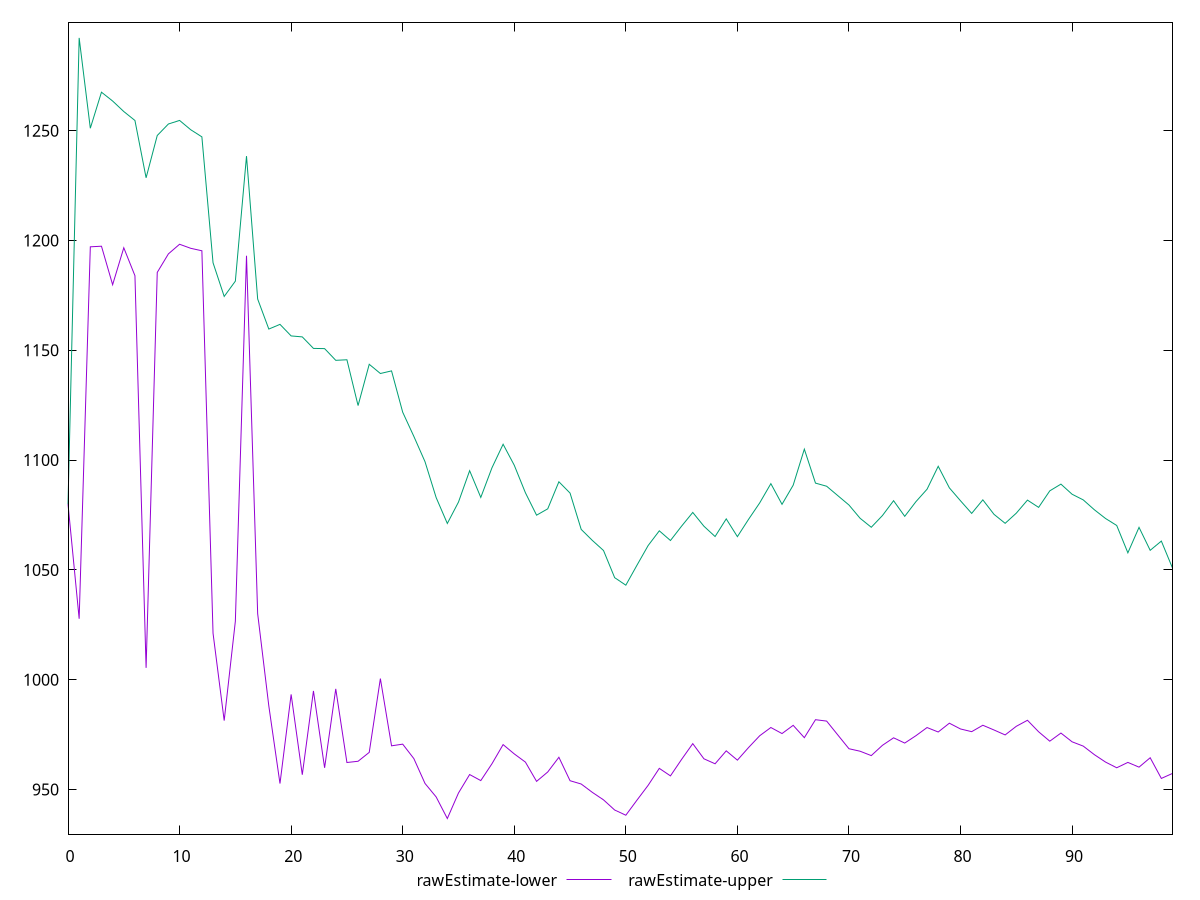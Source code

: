 reset

$rawEstimateLower <<EOF
0 1080
1 1027.773687926446
2 1197.114305083841
3 1197.3849749725503
4 1179.8577670708605
5 1196.678068047864
6 1183.9573141510587
7 1005.4030462239801
8 1185.4657829574503
9 1193.9028062052885
10 1198.2764860794193
11 1196.4348526678066
12 1195.3114207369235
13 1021.1840272946928
14 981.3880488703294
15 1026.6290943149
16 1193.0479721088577
17 1030.1003784541908
18 988.0725123618037
19 952.737810117615
20 993.3201650162964
21 956.7623765492262
22 994.898242330451
23 959.9067927586939
24 995.8348177200473
25 962.3215218382104
26 962.8828559091764
27 966.9338386356271
28 1000.5325072750912
29 969.9161208113601
30 970.6798159002866
31 964.1032044900259
32 952.7870704150025
33 946.6327461745184
34 936.8194363681777
35 948.4408230750633
36 956.8422942371482
37 954.0875864406653
38 961.7469697706399
39 970.474609277159
40 966.2415971860769
41 962.5005051278276
42 953.7304412762938
43 958.0047942423912
44 964.7006532995647
45 954.0308340761645
46 952.5310904131929
47 948.721424899405
48 945.3064738322117
49 940.6862284017973
50 938.3215280919178
51 945.1948697328049
52 951.9444012971524
53 959.6559245795471
54 956.2326431623416
55 963.7484011651428
56 970.9146008321126
57 964.0132327805547
58 961.7412881819995
59 967.6299163525514
60 963.4015402099187
61 969.1309657467981
62 974.5044481922774
63 978.2568804761645
64 975.5000999102796
65 979.2466063421735
66 973.6266822900228
67 981.8137989583229
68 981.1747942388811
69 974.8700211421253
70 968.5959001840192
71 967.4551386000386
72 965.4655502209752
73 970.1410647602536
74 973.5625912726013
75 971.1755950516113
76 974.5165973594355
77 978.2390000799446
78 976.2132938227754
79 980.2205623503211
80 977.5906405483204
81 976.3648728881566
82 979.2836718177159
83 977.1268647910392
84 974.8799712890127
85 978.8072440883284
86 981.5494214956568
87 976.3184534732492
88 972.0291180003143
89 975.7267292420795
90 971.745602520255
91 969.7870685561802
92 965.8880124253093
93 962.5124300081487
94 959.9272465475912
95 962.3654145220637
96 960.212037638507
97 964.4860020083187
98 955.0717364547961
99 957.3477666834392
EOF

$rawEstimateUpper <<EOF
0 1080
1 1292.226312073554
2 1251.0954709422108
3 1267.5085664114242
4 1263.4850296221912
5 1258.7050467544284
6 1254.6352509076146
7 1228.5349478481028
8 1247.7978642364496
9 1253.0362106474022
10 1254.657974989704
11 1250.4160185261765
12 1247.174847311805
13 1189.8558905125092
14 1174.516939052738
15 1181.4853587424134
16 1238.4012229873106
17 1173.3455498672079
18 1159.672034405417
19 1161.8059664959414
20 1156.5438682649556
21 1156.1010422585077
22 1150.8638911886328
23 1150.7590349327388
24 1145.4318127896454
25 1145.6864249715575
26 1124.8263534842856
27 1143.6286805270165
28 1139.42983022369
29 1140.6195556751268
30 1121.8146417352605
31 1110.791769446625
32 1099.2704755134935
33 1082.9285089658051
34 1071.1540068007039
35 1080.8964957929365
36 1095.1812632623344
37 1083.0104712314128
38 1096.4921045941094
39 1107.2206070495467
40 1097.6591780518602
41 1085.1306292589295
42 1074.9262456078081
43 1077.8154581767458
44 1090.1415471265605
45 1084.9935210046535
46 1068.454963862236
47 1063.4314023484405
48 1058.8399075903887
49 1046.4672780606406
50 1043.060374505115
51 1052.1631870434983
52 1061.1095167135327
53 1067.8055284781726
54 1063.3945587569813
55 1069.9492039319161
56 1076.179695467097
57 1069.9015372687927
58 1065.2068468882335
59 1073.2472781710562
60 1065.1568065951747
61 1073.0308576286736
62 1080.521353327111
63 1089.2859002543819
64 1079.8732325410335
65 1088.5804270339702
66 1104.9867387261452
67 1089.527769794648
68 1088.1053803451005
69 1083.8278606222495
70 1079.5577563524662
71 1073.5116597423685
72 1069.4252609962105
73 1074.7545727978231
74 1081.5249229893407
75 1074.4034325309724
76 1081.0675960766919
77 1086.7514206685114
78 1097.185940412056
79 1087.3679924942132
80 1081.4774426799856
81 1075.7443481658534
82 1081.9111934458147
83 1075.3161237765607
84 1071.2222756555939
85 1075.8480511802582
86 1081.7899299882718
87 1078.479519649256
88 1086.003100671227
89 1089.0657544227972
90 1084.4601655097654
91 1081.8873786729982
92 1077.3840037994335
93 1073.4137718549885
94 1070.2433529539392
95 1057.7915356090862
96 1069.3849411062217
97 1058.933367775143
98 1063.1362568661746
99 1050.845888601938
EOF

set key outside below
set xrange [0:99]
set yrange [929.7112988540702:1299.3344495876615]
set trange [929.7112988540702:1299.3344495876615]
set terminal svg size 640, 520 enhanced background rgb 'white'
set output "report_00020_2021-02-19T21:17:38.612Z2/uses-http2/samples/pages+cached+noadtech+nomedia+nocss/rawEstimate/values.svg"

plot $rawEstimateLower title "rawEstimate-lower" with line, \
     $rawEstimateUpper title "rawEstimate-upper" with line

reset
